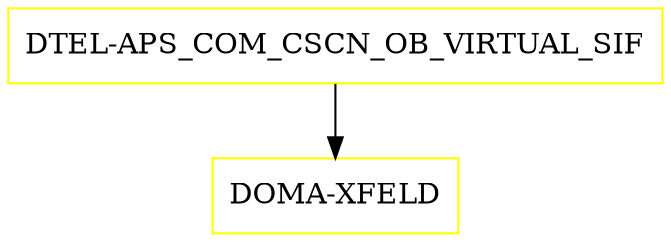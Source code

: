 digraph G {
  "DTEL-APS_COM_CSCN_OB_VIRTUAL_SIF" [shape=box,color=yellow];
  "DOMA-XFELD" [shape=box,color=yellow,URL="./DOMA_XFELD.html"];
  "DTEL-APS_COM_CSCN_OB_VIRTUAL_SIF" -> "DOMA-XFELD";
}
